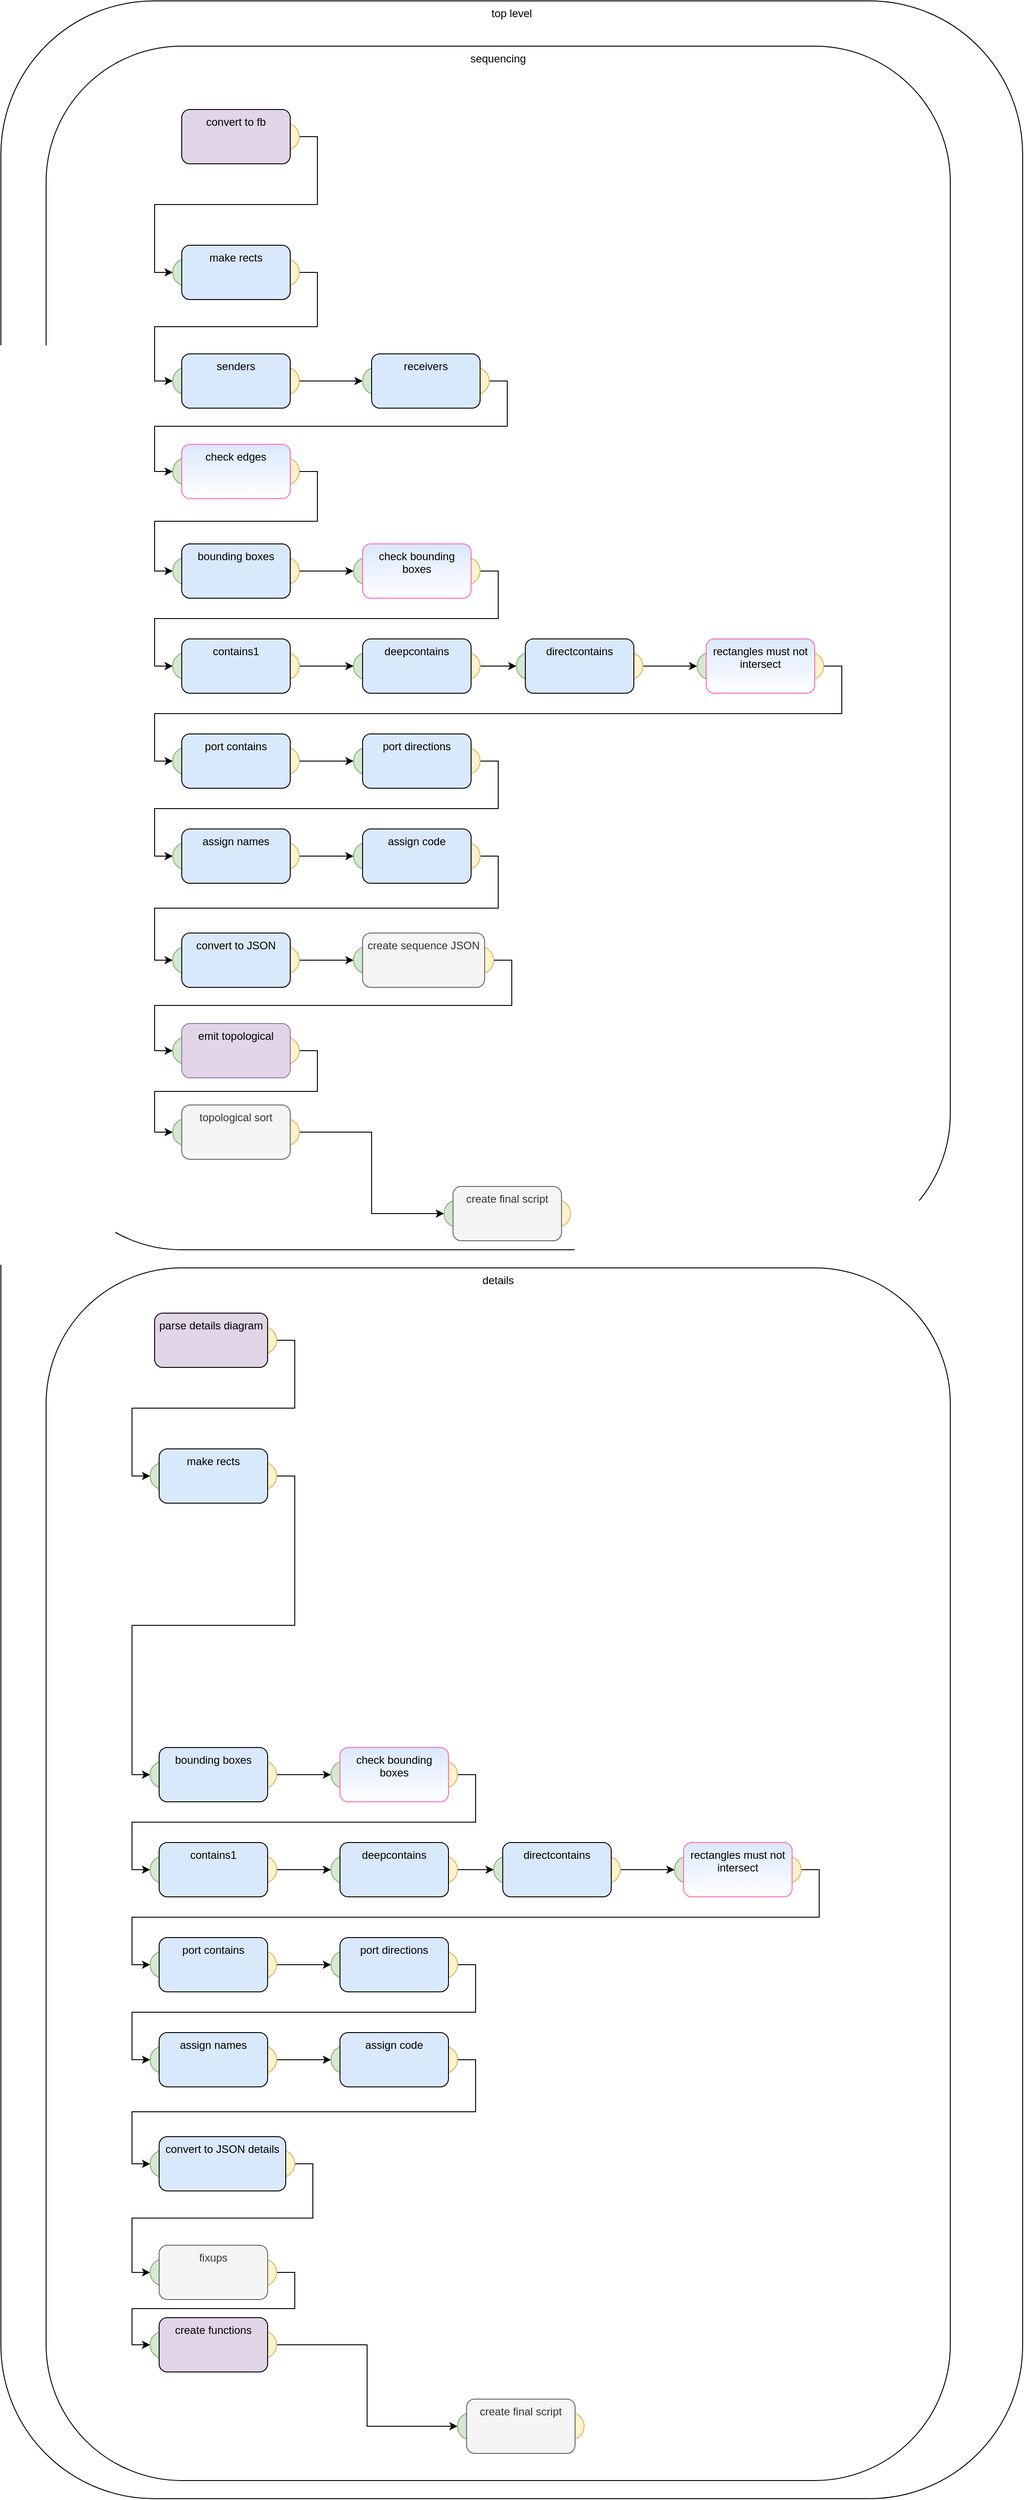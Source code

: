 <mxfile version="14.6.13" type="device"><diagram id="UL2OmWR_p9KJ0XYvqh1g" name="Page-1"><mxGraphModel dx="895" dy="705" grid="1" gridSize="10" guides="1" tooltips="1" connect="1" arrows="1" fold="1" page="1" pageScale="1" pageWidth="1100" pageHeight="850" math="0" shadow="0"><root><mxCell id="0"/><mxCell id="1" parent="0"/><mxCell id="_BXuvBF_HEh7i1vwQupw-83" value="top level" style="rounded=1;whiteSpace=wrap;html=1;verticalAlign=top;" vertex="1" parent="1"><mxGeometry x="10" y="60" width="1130" height="2760" as="geometry"/></mxCell><mxCell id="_BXuvBF_HEh7i1vwQupw-82" value="details" style="rounded=1;whiteSpace=wrap;html=1;verticalAlign=top;" vertex="1" parent="1"><mxGeometry x="60" y="1460" width="1000" height="1340" as="geometry"/></mxCell><mxCell id="ybbTwsdQuFU4afnuUeu4-42" value="sequencing" style="rounded=1;whiteSpace=wrap;html=1;verticalAlign=top;" parent="1" vertex="1"><mxGeometry x="60" y="110" width="1000" height="1330" as="geometry"/></mxCell><mxCell id="zQYMD_BdRtTKSIAUS-H2-179" style="edgeStyle=orthogonalEdgeStyle;rounded=0;orthogonalLoop=1;jettySize=auto;html=1;exitX=1;exitY=0.5;exitDx=0;exitDy=0;entryX=0;entryY=0.5;entryDx=0;entryDy=0;" parent="1" source="zQYMD_BdRtTKSIAUS-H2-92" target="zQYMD_BdRtTKSIAUS-H2-112" edge="1"><mxGeometry relative="1" as="geometry"/></mxCell><mxCell id="zQYMD_BdRtTKSIAUS-H2-92" value="" style="ellipse;whiteSpace=wrap;html=1;aspect=fixed;fillColor=#fff2cc;align=center;strokeColor=#d6b656;textOpacity=50;verticalAlign=top;" parent="1" vertex="1"><mxGeometry x="310" y="195" width="30" height="30" as="geometry"/></mxCell><mxCell id="zQYMD_BdRtTKSIAUS-H2-232" style="edgeStyle=orthogonalEdgeStyle;rounded=0;orthogonalLoop=1;jettySize=auto;html=1;exitX=1;exitY=0.5;exitDx=0;exitDy=0;entryX=0;entryY=0.5;entryDx=0;entryDy=0;" parent="1" source="zQYMD_BdRtTKSIAUS-H2-105" target="zQYMD_BdRtTKSIAUS-H2-163" edge="1"><mxGeometry relative="1" as="geometry"/></mxCell><mxCell id="zQYMD_BdRtTKSIAUS-H2-105" value="" style="ellipse;whiteSpace=wrap;html=1;aspect=fixed;fillColor=#fff2cc;align=center;strokeColor=#d6b656;textOpacity=50;verticalAlign=top;" parent="1" vertex="1"><mxGeometry x="310" y="345" width="30" height="30" as="geometry"/></mxCell><mxCell id="zQYMD_BdRtTKSIAUS-H2-234" style="edgeStyle=orthogonalEdgeStyle;rounded=0;orthogonalLoop=1;jettySize=auto;html=1;exitX=1;exitY=0.5;exitDx=0;exitDy=0;entryX=0;entryY=0.5;entryDx=0;entryDy=0;" parent="1" source="zQYMD_BdRtTKSIAUS-H2-107" target="zQYMD_BdRtTKSIAUS-H2-114" edge="1"><mxGeometry relative="1" as="geometry"/></mxCell><mxCell id="zQYMD_BdRtTKSIAUS-H2-107" value="" style="ellipse;whiteSpace=wrap;html=1;aspect=fixed;fillColor=#fff2cc;align=center;strokeColor=#d6b656;textOpacity=50;verticalAlign=top;" parent="1" vertex="1"><mxGeometry x="310" y="565" width="30" height="30" as="geometry"/></mxCell><mxCell id="zQYMD_BdRtTKSIAUS-H2-108" style="edgeStyle=orthogonalEdgeStyle;rounded=0;orthogonalLoop=1;jettySize=auto;html=1;exitX=1;exitY=0.5;exitDx=0;exitDy=0;" parent="1" source="zQYMD_BdRtTKSIAUS-H2-109" target="zQYMD_BdRtTKSIAUS-H2-115" edge="1"><mxGeometry relative="1" as="geometry"/></mxCell><mxCell id="zQYMD_BdRtTKSIAUS-H2-109" value="" style="ellipse;whiteSpace=wrap;html=1;aspect=fixed;fillColor=#fff2cc;align=center;strokeColor=#d6b656;textOpacity=50;verticalAlign=top;" parent="1" vertex="1"><mxGeometry x="310" y="675" width="30" height="30" as="geometry"/></mxCell><mxCell id="zQYMD_BdRtTKSIAUS-H2-199" style="edgeStyle=orthogonalEdgeStyle;rounded=0;orthogonalLoop=1;jettySize=auto;html=1;exitX=1;exitY=0.5;exitDx=0;exitDy=0;entryX=0;entryY=0.5;entryDx=0;entryDy=0;" parent="1" source="zQYMD_BdRtTKSIAUS-H2-111" target="zQYMD_BdRtTKSIAUS-H2-194" edge="1"><mxGeometry relative="1" as="geometry"/></mxCell><mxCell id="zQYMD_BdRtTKSIAUS-H2-111" value="" style="ellipse;whiteSpace=wrap;html=1;aspect=fixed;fillColor=#fff2cc;align=center;strokeColor=#d6b656;textOpacity=50;verticalAlign=top;" parent="1" vertex="1"><mxGeometry x="510" y="675" width="30" height="30" as="geometry"/></mxCell><mxCell id="zQYMD_BdRtTKSIAUS-H2-112" value="" style="ellipse;whiteSpace=wrap;html=1;aspect=fixed;fillColor=#d5e8d4;align=center;strokeColor=#82b366;textOpacity=50;verticalAlign=top;" parent="1" vertex="1"><mxGeometry x="200" y="345" width="30" height="30" as="geometry"/></mxCell><mxCell id="zQYMD_BdRtTKSIAUS-H2-113" value="" style="ellipse;whiteSpace=wrap;html=1;aspect=fixed;fillColor=#d5e8d4;align=center;strokeColor=#82b366;textOpacity=50;verticalAlign=top;" parent="1" vertex="1"><mxGeometry x="200" y="565" width="30" height="30" as="geometry"/></mxCell><mxCell id="zQYMD_BdRtTKSIAUS-H2-114" value="" style="ellipse;whiteSpace=wrap;html=1;aspect=fixed;fillColor=#d5e8d4;align=center;strokeColor=#82b366;textOpacity=50;verticalAlign=top;" parent="1" vertex="1"><mxGeometry x="200" y="675" width="30" height="30" as="geometry"/></mxCell><mxCell id="zQYMD_BdRtTKSIAUS-H2-115" value="" style="ellipse;whiteSpace=wrap;html=1;aspect=fixed;fillColor=#d5e8d4;align=center;strokeColor=#82b366;textOpacity=50;verticalAlign=top;" parent="1" vertex="1"><mxGeometry x="400" y="675" width="30" height="30" as="geometry"/></mxCell><mxCell id="zQYMD_BdRtTKSIAUS-H2-150" value="convert to fb" style="rounded=1;whiteSpace=wrap;html=1;fillColor=#e1d5e7;verticalAlign=top;" parent="1" vertex="1"><mxGeometry x="210" y="180" width="120" height="60" as="geometry"/></mxCell><mxCell id="zQYMD_BdRtTKSIAUS-H2-154" value="make rects" style="rounded=1;whiteSpace=wrap;html=1;fillColor=#dae8fc;verticalAlign=top;" parent="1" vertex="1"><mxGeometry x="210" y="330" width="120" height="60" as="geometry"/></mxCell><mxCell id="zQYMD_BdRtTKSIAUS-H2-155" value="check edges" style="rounded=1;whiteSpace=wrap;html=1;verticalAlign=top;fillColor=#dae8fc;gradientColor=#ffffff;strokeColor=#FF66B3;" parent="1" vertex="1"><mxGeometry x="210" y="550" width="120" height="60" as="geometry"/></mxCell><mxCell id="zQYMD_BdRtTKSIAUS-H2-156" value="bounding boxes" style="rounded=1;whiteSpace=wrap;html=1;fillColor=#dae8fc;verticalAlign=top;" parent="1" vertex="1"><mxGeometry x="210" y="660" width="120" height="60" as="geometry"/></mxCell><mxCell id="zQYMD_BdRtTKSIAUS-H2-157" value="check bounding boxes" style="rounded=1;whiteSpace=wrap;html=1;verticalAlign=top;fillColor=#dae8fc;gradientColor=#ffffff;strokeColor=#FF66B3;" parent="1" vertex="1"><mxGeometry x="410" y="660" width="120" height="60" as="geometry"/></mxCell><mxCell id="zQYMD_BdRtTKSIAUS-H2-162" value="" style="ellipse;whiteSpace=wrap;html=1;aspect=fixed;fillColor=#fff2cc;align=center;strokeColor=#d6b656;textOpacity=50;verticalAlign=top;" parent="1" vertex="1"><mxGeometry x="310" y="465" width="30" height="30" as="geometry"/></mxCell><mxCell id="zQYMD_BdRtTKSIAUS-H2-163" value="" style="ellipse;whiteSpace=wrap;html=1;aspect=fixed;fillColor=#d5e8d4;align=center;strokeColor=#82b366;textOpacity=50;verticalAlign=top;" parent="1" vertex="1"><mxGeometry x="200" y="465" width="30" height="30" as="geometry"/></mxCell><mxCell id="zQYMD_BdRtTKSIAUS-H2-164" style="edgeStyle=orthogonalEdgeStyle;rounded=0;orthogonalLoop=1;jettySize=auto;html=1;exitX=1;exitY=0.5;exitDx=0;exitDy=0;entryX=0;entryY=0.5;entryDx=0;entryDy=0;" parent="1" source="zQYMD_BdRtTKSIAUS-H2-165" target="zQYMD_BdRtTKSIAUS-H2-168" edge="1"><mxGeometry relative="1" as="geometry"/></mxCell><mxCell id="zQYMD_BdRtTKSIAUS-H2-165" value="" style="ellipse;whiteSpace=wrap;html=1;aspect=fixed;fillColor=#fff2cc;align=center;strokeColor=#d6b656;textOpacity=50;verticalAlign=top;" parent="1" vertex="1"><mxGeometry x="310" y="465" width="30" height="30" as="geometry"/></mxCell><mxCell id="zQYMD_BdRtTKSIAUS-H2-166" value="senders" style="rounded=1;whiteSpace=wrap;html=1;fillColor=#dae8fc;verticalAlign=top;" parent="1" vertex="1"><mxGeometry x="210" y="450" width="120" height="60" as="geometry"/></mxCell><mxCell id="zQYMD_BdRtTKSIAUS-H2-167" value="" style="ellipse;whiteSpace=wrap;html=1;aspect=fixed;fillColor=#fff2cc;align=center;strokeColor=#d6b656;textOpacity=50;verticalAlign=top;" parent="1" vertex="1"><mxGeometry x="520" y="465" width="30" height="30" as="geometry"/></mxCell><mxCell id="zQYMD_BdRtTKSIAUS-H2-168" value="" style="ellipse;whiteSpace=wrap;html=1;aspect=fixed;fillColor=#d5e8d4;align=center;strokeColor=#82b366;textOpacity=50;verticalAlign=top;" parent="1" vertex="1"><mxGeometry x="410" y="465" width="30" height="30" as="geometry"/></mxCell><mxCell id="zQYMD_BdRtTKSIAUS-H2-233" style="edgeStyle=orthogonalEdgeStyle;rounded=0;orthogonalLoop=1;jettySize=auto;html=1;exitX=1;exitY=0.5;exitDx=0;exitDy=0;entryX=0;entryY=0.5;entryDx=0;entryDy=0;" parent="1" source="zQYMD_BdRtTKSIAUS-H2-170" target="zQYMD_BdRtTKSIAUS-H2-113" edge="1"><mxGeometry relative="1" as="geometry"/></mxCell><mxCell id="zQYMD_BdRtTKSIAUS-H2-170" value="" style="ellipse;whiteSpace=wrap;html=1;aspect=fixed;fillColor=#fff2cc;align=center;strokeColor=#d6b656;textOpacity=50;verticalAlign=top;" parent="1" vertex="1"><mxGeometry x="520" y="465" width="30" height="30" as="geometry"/></mxCell><mxCell id="zQYMD_BdRtTKSIAUS-H2-171" value="receivers" style="rounded=1;whiteSpace=wrap;html=1;fillColor=#dae8fc;verticalAlign=top;" parent="1" vertex="1"><mxGeometry x="420" y="450" width="120" height="60" as="geometry"/></mxCell><mxCell id="zQYMD_BdRtTKSIAUS-H2-183" style="edgeStyle=orthogonalEdgeStyle;rounded=0;orthogonalLoop=1;jettySize=auto;html=1;exitX=1;exitY=0.5;exitDx=0;exitDy=0;" parent="1" source="zQYMD_BdRtTKSIAUS-H2-184" target="zQYMD_BdRtTKSIAUS-H2-187" edge="1"><mxGeometry relative="1" as="geometry"/></mxCell><mxCell id="zQYMD_BdRtTKSIAUS-H2-184" value="" style="ellipse;whiteSpace=wrap;html=1;aspect=fixed;fillColor=#fff2cc;align=center;strokeColor=#d6b656;textOpacity=50;verticalAlign=top;" parent="1" vertex="1"><mxGeometry x="690" y="780" width="30" height="30" as="geometry"/></mxCell><mxCell id="zQYMD_BdRtTKSIAUS-H2-215" style="edgeStyle=orthogonalEdgeStyle;rounded=0;orthogonalLoop=1;jettySize=auto;html=1;exitX=1;exitY=0.5;exitDx=0;exitDy=0;entryX=0;entryY=0.5;entryDx=0;entryDy=0;" parent="1" source="zQYMD_BdRtTKSIAUS-H2-185" target="zQYMD_BdRtTKSIAUS-H2-205" edge="1"><mxGeometry relative="1" as="geometry"/></mxCell><mxCell id="zQYMD_BdRtTKSIAUS-H2-185" value="" style="ellipse;whiteSpace=wrap;html=1;aspect=fixed;fillColor=#fff2cc;align=center;strokeColor=#d6b656;textOpacity=50;verticalAlign=top;" parent="1" vertex="1"><mxGeometry x="890" y="780" width="30" height="30" as="geometry"/></mxCell><mxCell id="zQYMD_BdRtTKSIAUS-H2-186" value="" style="ellipse;whiteSpace=wrap;html=1;aspect=fixed;fillColor=#d5e8d4;align=center;strokeColor=#82b366;textOpacity=50;verticalAlign=top;" parent="1" vertex="1"><mxGeometry x="580" y="780" width="30" height="30" as="geometry"/></mxCell><mxCell id="zQYMD_BdRtTKSIAUS-H2-187" value="" style="ellipse;whiteSpace=wrap;html=1;aspect=fixed;fillColor=#d5e8d4;align=center;strokeColor=#82b366;textOpacity=50;verticalAlign=top;" parent="1" vertex="1"><mxGeometry x="780" y="780" width="30" height="30" as="geometry"/></mxCell><mxCell id="zQYMD_BdRtTKSIAUS-H2-188" value="directcontains" style="rounded=1;whiteSpace=wrap;html=1;fillColor=#dae8fc;verticalAlign=top;" parent="1" vertex="1"><mxGeometry x="590" y="765" width="120" height="60" as="geometry"/></mxCell><mxCell id="zQYMD_BdRtTKSIAUS-H2-189" value="rectangles must not intersect" style="rounded=1;whiteSpace=wrap;html=1;verticalAlign=top;fillColor=#dae8fc;gradientColor=#ffffff;strokeColor=#FF66B3;" parent="1" vertex="1"><mxGeometry x="790" y="765" width="120" height="60" as="geometry"/></mxCell><mxCell id="zQYMD_BdRtTKSIAUS-H2-196" style="edgeStyle=orthogonalEdgeStyle;rounded=0;orthogonalLoop=1;jettySize=auto;html=1;exitX=1;exitY=0.5;exitDx=0;exitDy=0;entryX=0;entryY=0.5;entryDx=0;entryDy=0;" parent="1" source="zQYMD_BdRtTKSIAUS-H2-190" target="zQYMD_BdRtTKSIAUS-H2-186" edge="1"><mxGeometry relative="1" as="geometry"/></mxCell><mxCell id="zQYMD_BdRtTKSIAUS-H2-190" value="" style="ellipse;whiteSpace=wrap;html=1;aspect=fixed;fillColor=#fff2cc;align=center;strokeColor=#d6b656;textOpacity=50;verticalAlign=top;" parent="1" vertex="1"><mxGeometry x="510" y="780" width="30" height="30" as="geometry"/></mxCell><mxCell id="zQYMD_BdRtTKSIAUS-H2-191" value="" style="ellipse;whiteSpace=wrap;html=1;aspect=fixed;fillColor=#d5e8d4;align=center;strokeColor=#82b366;textOpacity=50;verticalAlign=top;" parent="1" vertex="1"><mxGeometry x="400" y="780" width="30" height="30" as="geometry"/></mxCell><mxCell id="zQYMD_BdRtTKSIAUS-H2-192" value="deepcontains" style="rounded=1;whiteSpace=wrap;html=1;fillColor=#dae8fc;verticalAlign=top;" parent="1" vertex="1"><mxGeometry x="410" y="765" width="120" height="60" as="geometry"/></mxCell><mxCell id="zQYMD_BdRtTKSIAUS-H2-198" style="edgeStyle=orthogonalEdgeStyle;rounded=0;orthogonalLoop=1;jettySize=auto;html=1;exitX=1;exitY=0.5;exitDx=0;exitDy=0;entryX=0;entryY=0.5;entryDx=0;entryDy=0;" parent="1" source="zQYMD_BdRtTKSIAUS-H2-193" target="zQYMD_BdRtTKSIAUS-H2-191" edge="1"><mxGeometry relative="1" as="geometry"/></mxCell><mxCell id="zQYMD_BdRtTKSIAUS-H2-193" value="" style="ellipse;whiteSpace=wrap;html=1;aspect=fixed;fillColor=#fff2cc;align=center;strokeColor=#d6b656;textOpacity=50;verticalAlign=top;" parent="1" vertex="1"><mxGeometry x="310" y="780" width="30" height="30" as="geometry"/></mxCell><mxCell id="zQYMD_BdRtTKSIAUS-H2-194" value="" style="ellipse;whiteSpace=wrap;html=1;aspect=fixed;fillColor=#d5e8d4;align=center;strokeColor=#82b366;textOpacity=50;verticalAlign=top;" parent="1" vertex="1"><mxGeometry x="200" y="780" width="30" height="30" as="geometry"/></mxCell><mxCell id="zQYMD_BdRtTKSIAUS-H2-195" value="contains1" style="rounded=1;whiteSpace=wrap;html=1;fillColor=#dae8fc;verticalAlign=top;" parent="1" vertex="1"><mxGeometry x="210" y="765" width="120" height="60" as="geometry"/></mxCell><mxCell id="zQYMD_BdRtTKSIAUS-H2-214" style="edgeStyle=orthogonalEdgeStyle;rounded=0;orthogonalLoop=1;jettySize=auto;html=1;exitX=1;exitY=0.5;exitDx=0;exitDy=0;entryX=0;entryY=0.5;entryDx=0;entryDy=0;" parent="1" source="zQYMD_BdRtTKSIAUS-H2-200" target="zQYMD_BdRtTKSIAUS-H2-212" edge="1"><mxGeometry relative="1" as="geometry"/></mxCell><mxCell id="zQYMD_BdRtTKSIAUS-H2-200" value="" style="ellipse;whiteSpace=wrap;html=1;aspect=fixed;fillColor=#fff2cc;align=center;strokeColor=#d6b656;textOpacity=50;verticalAlign=top;" parent="1" vertex="1"><mxGeometry x="510" y="885" width="30" height="30" as="geometry"/></mxCell><mxCell id="zQYMD_BdRtTKSIAUS-H2-201" value="" style="ellipse;whiteSpace=wrap;html=1;aspect=fixed;fillColor=#d5e8d4;align=center;strokeColor=#82b366;textOpacity=50;verticalAlign=top;" parent="1" vertex="1"><mxGeometry x="400" y="885" width="30" height="30" as="geometry"/></mxCell><mxCell id="zQYMD_BdRtTKSIAUS-H2-202" value="port directions" style="rounded=1;whiteSpace=wrap;html=1;fillColor=#dae8fc;verticalAlign=top;" parent="1" vertex="1"><mxGeometry x="410" y="870" width="120" height="60" as="geometry"/></mxCell><mxCell id="zQYMD_BdRtTKSIAUS-H2-203" style="edgeStyle=orthogonalEdgeStyle;rounded=0;orthogonalLoop=1;jettySize=auto;html=1;exitX=1;exitY=0.5;exitDx=0;exitDy=0;entryX=0;entryY=0.5;entryDx=0;entryDy=0;" parent="1" source="zQYMD_BdRtTKSIAUS-H2-204" target="zQYMD_BdRtTKSIAUS-H2-201" edge="1"><mxGeometry relative="1" as="geometry"/></mxCell><mxCell id="zQYMD_BdRtTKSIAUS-H2-204" value="" style="ellipse;whiteSpace=wrap;html=1;aspect=fixed;fillColor=#fff2cc;align=center;strokeColor=#d6b656;textOpacity=50;verticalAlign=top;" parent="1" vertex="1"><mxGeometry x="310" y="885" width="30" height="30" as="geometry"/></mxCell><mxCell id="zQYMD_BdRtTKSIAUS-H2-205" value="" style="ellipse;whiteSpace=wrap;html=1;aspect=fixed;fillColor=#d5e8d4;align=center;strokeColor=#82b366;textOpacity=50;verticalAlign=top;" parent="1" vertex="1"><mxGeometry x="200" y="885" width="30" height="30" as="geometry"/></mxCell><mxCell id="zQYMD_BdRtTKSIAUS-H2-206" value="port contains" style="rounded=1;whiteSpace=wrap;html=1;fillColor=#dae8fc;verticalAlign=top;" parent="1" vertex="1"><mxGeometry x="210" y="870" width="120" height="60" as="geometry"/></mxCell><mxCell id="zQYMD_BdRtTKSIAUS-H2-219" style="edgeStyle=orthogonalEdgeStyle;rounded=0;orthogonalLoop=1;jettySize=auto;html=1;exitX=1;exitY=0.5;exitDx=0;exitDy=0;entryX=0;entryY=0.5;entryDx=0;entryDy=0;" parent="1" source="zQYMD_BdRtTKSIAUS-H2-207" target="zQYMD_BdRtTKSIAUS-H2-217" edge="1"><mxGeometry relative="1" as="geometry"/></mxCell><mxCell id="zQYMD_BdRtTKSIAUS-H2-207" value="" style="ellipse;whiteSpace=wrap;html=1;aspect=fixed;fillColor=#fff2cc;align=center;strokeColor=#d6b656;textOpacity=50;verticalAlign=top;" parent="1" vertex="1"><mxGeometry x="510" y="990" width="30" height="30" as="geometry"/></mxCell><mxCell id="zQYMD_BdRtTKSIAUS-H2-208" value="" style="ellipse;whiteSpace=wrap;html=1;aspect=fixed;fillColor=#d5e8d4;align=center;strokeColor=#82b366;textOpacity=50;verticalAlign=top;" parent="1" vertex="1"><mxGeometry x="400" y="990" width="30" height="30" as="geometry"/></mxCell><mxCell id="zQYMD_BdRtTKSIAUS-H2-209" value="assign code" style="rounded=1;whiteSpace=wrap;html=1;fillColor=#dae8fc;verticalAlign=top;" parent="1" vertex="1"><mxGeometry x="410" y="975" width="120" height="60" as="geometry"/></mxCell><mxCell id="zQYMD_BdRtTKSIAUS-H2-210" style="edgeStyle=orthogonalEdgeStyle;rounded=0;orthogonalLoop=1;jettySize=auto;html=1;exitX=1;exitY=0.5;exitDx=0;exitDy=0;entryX=0;entryY=0.5;entryDx=0;entryDy=0;" parent="1" source="zQYMD_BdRtTKSIAUS-H2-211" target="zQYMD_BdRtTKSIAUS-H2-208" edge="1"><mxGeometry relative="1" as="geometry"/></mxCell><mxCell id="zQYMD_BdRtTKSIAUS-H2-211" value="" style="ellipse;whiteSpace=wrap;html=1;aspect=fixed;fillColor=#fff2cc;align=center;strokeColor=#d6b656;textOpacity=50;verticalAlign=top;" parent="1" vertex="1"><mxGeometry x="310" y="990" width="30" height="30" as="geometry"/></mxCell><mxCell id="zQYMD_BdRtTKSIAUS-H2-212" value="" style="ellipse;whiteSpace=wrap;html=1;aspect=fixed;fillColor=#d5e8d4;align=center;strokeColor=#82b366;textOpacity=50;verticalAlign=top;" parent="1" vertex="1"><mxGeometry x="200" y="990" width="30" height="30" as="geometry"/></mxCell><mxCell id="zQYMD_BdRtTKSIAUS-H2-213" value="assign names" style="rounded=1;whiteSpace=wrap;html=1;fillColor=#dae8fc;verticalAlign=top;" parent="1" vertex="1"><mxGeometry x="210" y="975" width="120" height="60" as="geometry"/></mxCell><mxCell id="_BXuvBF_HEh7i1vwQupw-100" style="edgeStyle=orthogonalEdgeStyle;rounded=0;orthogonalLoop=1;jettySize=auto;html=1;exitX=1;exitY=0.5;exitDx=0;exitDy=0;entryX=0;entryY=0.5;entryDx=0;entryDy=0;" edge="1" parent="1" source="zQYMD_BdRtTKSIAUS-H2-216" target="_BXuvBF_HEh7i1vwQupw-98"><mxGeometry relative="1" as="geometry"/></mxCell><mxCell id="zQYMD_BdRtTKSIAUS-H2-216" value="" style="ellipse;whiteSpace=wrap;html=1;aspect=fixed;fillColor=#fff2cc;align=center;strokeColor=#d6b656;textOpacity=50;verticalAlign=top;" parent="1" vertex="1"><mxGeometry x="310" y="1105" width="30" height="30" as="geometry"/></mxCell><mxCell id="zQYMD_BdRtTKSIAUS-H2-217" value="" style="ellipse;whiteSpace=wrap;html=1;aspect=fixed;fillColor=#d5e8d4;align=center;strokeColor=#82b366;textOpacity=50;verticalAlign=top;" parent="1" vertex="1"><mxGeometry x="200" y="1105" width="30" height="30" as="geometry"/></mxCell><mxCell id="zQYMD_BdRtTKSIAUS-H2-218" value="convert to JSON" style="rounded=1;whiteSpace=wrap;html=1;fillColor=#dae8fc;verticalAlign=top;" parent="1" vertex="1"><mxGeometry x="210" y="1090" width="120" height="60" as="geometry"/></mxCell><mxCell id="zQYMD_BdRtTKSIAUS-H2-230" style="edgeStyle=orthogonalEdgeStyle;rounded=0;orthogonalLoop=1;jettySize=auto;html=1;exitX=1;exitY=0.5;exitDx=0;exitDy=0;entryX=0;entryY=0.5;entryDx=0;entryDy=0;" parent="1" source="zQYMD_BdRtTKSIAUS-H2-220" target="zQYMD_BdRtTKSIAUS-H2-227" edge="1"><mxGeometry relative="1" as="geometry"/></mxCell><mxCell id="zQYMD_BdRtTKSIAUS-H2-220" value="" style="ellipse;whiteSpace=wrap;html=1;aspect=fixed;fillColor=#fff2cc;align=center;strokeColor=#d6b656;textOpacity=50;verticalAlign=top;" parent="1" vertex="1"><mxGeometry x="310" y="1205" width="30" height="30" as="geometry"/></mxCell><mxCell id="zQYMD_BdRtTKSIAUS-H2-221" value="" style="ellipse;whiteSpace=wrap;html=1;aspect=fixed;fillColor=#d5e8d4;align=center;strokeColor=#82b366;textOpacity=50;verticalAlign=top;" parent="1" vertex="1"><mxGeometry x="200" y="1205" width="30" height="30" as="geometry"/></mxCell><mxCell id="zQYMD_BdRtTKSIAUS-H2-222" value="emit topological" style="rounded=1;whiteSpace=wrap;html=1;fillColor=#e1d5e7;verticalAlign=top;strokeColor=#9673a6;" parent="1" vertex="1"><mxGeometry x="210" y="1190" width="120" height="60" as="geometry"/></mxCell><mxCell id="_BXuvBF_HEh7i1vwQupw-105" style="edgeStyle=orthogonalEdgeStyle;rounded=0;orthogonalLoop=1;jettySize=auto;html=1;exitX=1;exitY=0.5;exitDx=0;exitDy=0;entryX=0;entryY=0.5;entryDx=0;entryDy=0;" edge="1" parent="1" source="zQYMD_BdRtTKSIAUS-H2-226" target="_BXuvBF_HEh7i1vwQupw-103"><mxGeometry relative="1" as="geometry"/></mxCell><mxCell id="zQYMD_BdRtTKSIAUS-H2-226" value="" style="ellipse;whiteSpace=wrap;html=1;aspect=fixed;fillColor=#fff2cc;align=center;strokeColor=#d6b656;textOpacity=50;verticalAlign=top;" parent="1" vertex="1"><mxGeometry x="310" y="1295" width="30" height="30" as="geometry"/></mxCell><mxCell id="zQYMD_BdRtTKSIAUS-H2-227" value="" style="ellipse;whiteSpace=wrap;html=1;aspect=fixed;fillColor=#d5e8d4;align=center;strokeColor=#82b366;textOpacity=50;verticalAlign=top;" parent="1" vertex="1"><mxGeometry x="200" y="1295" width="30" height="30" as="geometry"/></mxCell><mxCell id="zQYMD_BdRtTKSIAUS-H2-228" value="topological sort" style="rounded=1;whiteSpace=wrap;html=1;fillColor=#f5f5f5;verticalAlign=top;strokeColor=#666666;fontColor=#333333;" parent="1" vertex="1"><mxGeometry x="210" y="1280" width="120" height="60" as="geometry"/></mxCell><mxCell id="_BXuvBF_HEh7i1vwQupw-10" style="edgeStyle=orthogonalEdgeStyle;rounded=0;orthogonalLoop=1;jettySize=auto;html=1;exitX=1;exitY=0.5;exitDx=0;exitDy=0;entryX=0;entryY=0.5;entryDx=0;entryDy=0;" edge="1" parent="1" source="_BXuvBF_HEh7i1vwQupw-11" target="_BXuvBF_HEh7i1vwQupw-20"><mxGeometry relative="1" as="geometry"/></mxCell><mxCell id="_BXuvBF_HEh7i1vwQupw-11" value="" style="ellipse;whiteSpace=wrap;html=1;aspect=fixed;fillColor=#fff2cc;align=center;strokeColor=#d6b656;textOpacity=50;verticalAlign=top;" vertex="1" parent="1"><mxGeometry x="285" y="1525" width="30" height="30" as="geometry"/></mxCell><mxCell id="_BXuvBF_HEh7i1vwQupw-84" style="edgeStyle=orthogonalEdgeStyle;rounded=0;orthogonalLoop=1;jettySize=auto;html=1;exitX=1;exitY=0.5;exitDx=0;exitDy=0;entryX=0;entryY=0.5;entryDx=0;entryDy=0;" edge="1" parent="1" source="_BXuvBF_HEh7i1vwQupw-13" target="_BXuvBF_HEh7i1vwQupw-22"><mxGeometry relative="1" as="geometry"/></mxCell><mxCell id="_BXuvBF_HEh7i1vwQupw-13" value="" style="ellipse;whiteSpace=wrap;html=1;aspect=fixed;fillColor=#fff2cc;align=center;strokeColor=#d6b656;textOpacity=50;verticalAlign=top;" vertex="1" parent="1"><mxGeometry x="285" y="1675" width="30" height="30" as="geometry"/></mxCell><mxCell id="_BXuvBF_HEh7i1vwQupw-16" style="edgeStyle=orthogonalEdgeStyle;rounded=0;orthogonalLoop=1;jettySize=auto;html=1;exitX=1;exitY=0.5;exitDx=0;exitDy=0;" edge="1" parent="1" source="_BXuvBF_HEh7i1vwQupw-17" target="_BXuvBF_HEh7i1vwQupw-23"><mxGeometry relative="1" as="geometry"/></mxCell><mxCell id="_BXuvBF_HEh7i1vwQupw-17" value="" style="ellipse;whiteSpace=wrap;html=1;aspect=fixed;fillColor=#fff2cc;align=center;strokeColor=#d6b656;textOpacity=50;verticalAlign=top;" vertex="1" parent="1"><mxGeometry x="285" y="2005" width="30" height="30" as="geometry"/></mxCell><mxCell id="_BXuvBF_HEh7i1vwQupw-18" style="edgeStyle=orthogonalEdgeStyle;rounded=0;orthogonalLoop=1;jettySize=auto;html=1;exitX=1;exitY=0.5;exitDx=0;exitDy=0;entryX=0;entryY=0.5;entryDx=0;entryDy=0;" edge="1" parent="1" source="_BXuvBF_HEh7i1vwQupw-19" target="_BXuvBF_HEh7i1vwQupw-53"><mxGeometry relative="1" as="geometry"/></mxCell><mxCell id="_BXuvBF_HEh7i1vwQupw-19" value="" style="ellipse;whiteSpace=wrap;html=1;aspect=fixed;fillColor=#fff2cc;align=center;strokeColor=#d6b656;textOpacity=50;verticalAlign=top;" vertex="1" parent="1"><mxGeometry x="485" y="2005" width="30" height="30" as="geometry"/></mxCell><mxCell id="_BXuvBF_HEh7i1vwQupw-20" value="" style="ellipse;whiteSpace=wrap;html=1;aspect=fixed;fillColor=#d5e8d4;align=center;strokeColor=#82b366;textOpacity=50;verticalAlign=top;" vertex="1" parent="1"><mxGeometry x="175" y="1675" width="30" height="30" as="geometry"/></mxCell><mxCell id="_BXuvBF_HEh7i1vwQupw-22" value="" style="ellipse;whiteSpace=wrap;html=1;aspect=fixed;fillColor=#d5e8d4;align=center;strokeColor=#82b366;textOpacity=50;verticalAlign=top;" vertex="1" parent="1"><mxGeometry x="175" y="2005" width="30" height="30" as="geometry"/></mxCell><mxCell id="_BXuvBF_HEh7i1vwQupw-23" value="" style="ellipse;whiteSpace=wrap;html=1;aspect=fixed;fillColor=#d5e8d4;align=center;strokeColor=#82b366;textOpacity=50;verticalAlign=top;" vertex="1" parent="1"><mxGeometry x="375" y="2005" width="30" height="30" as="geometry"/></mxCell><mxCell id="_BXuvBF_HEh7i1vwQupw-24" value="parse details diagram" style="rounded=1;whiteSpace=wrap;html=1;fillColor=#e1d5e7;verticalAlign=top;" vertex="1" parent="1"><mxGeometry x="180" y="1510" width="125" height="60" as="geometry"/></mxCell><mxCell id="_BXuvBF_HEh7i1vwQupw-25" value="make rects" style="rounded=1;whiteSpace=wrap;html=1;fillColor=#dae8fc;verticalAlign=top;" vertex="1" parent="1"><mxGeometry x="185" y="1660" width="120" height="60" as="geometry"/></mxCell><mxCell id="_BXuvBF_HEh7i1vwQupw-27" value="bounding boxes" style="rounded=1;whiteSpace=wrap;html=1;fillColor=#dae8fc;verticalAlign=top;" vertex="1" parent="1"><mxGeometry x="185" y="1990" width="120" height="60" as="geometry"/></mxCell><mxCell id="_BXuvBF_HEh7i1vwQupw-28" value="check bounding boxes" style="rounded=1;whiteSpace=wrap;html=1;verticalAlign=top;fillColor=#dae8fc;gradientColor=#ffffff;strokeColor=#FF66B3;" vertex="1" parent="1"><mxGeometry x="385" y="1990" width="120" height="60" as="geometry"/></mxCell><mxCell id="_BXuvBF_HEh7i1vwQupw-39" style="edgeStyle=orthogonalEdgeStyle;rounded=0;orthogonalLoop=1;jettySize=auto;html=1;exitX=1;exitY=0.5;exitDx=0;exitDy=0;" edge="1" parent="1" source="_BXuvBF_HEh7i1vwQupw-40" target="_BXuvBF_HEh7i1vwQupw-44"><mxGeometry relative="1" as="geometry"/></mxCell><mxCell id="_BXuvBF_HEh7i1vwQupw-40" value="" style="ellipse;whiteSpace=wrap;html=1;aspect=fixed;fillColor=#fff2cc;align=center;strokeColor=#d6b656;textOpacity=50;verticalAlign=top;" vertex="1" parent="1"><mxGeometry x="665" y="2110" width="30" height="30" as="geometry"/></mxCell><mxCell id="_BXuvBF_HEh7i1vwQupw-41" style="edgeStyle=orthogonalEdgeStyle;rounded=0;orthogonalLoop=1;jettySize=auto;html=1;exitX=1;exitY=0.5;exitDx=0;exitDy=0;entryX=0;entryY=0.5;entryDx=0;entryDy=0;" edge="1" parent="1" source="_BXuvBF_HEh7i1vwQupw-42" target="_BXuvBF_HEh7i1vwQupw-61"><mxGeometry relative="1" as="geometry"/></mxCell><mxCell id="_BXuvBF_HEh7i1vwQupw-42" value="" style="ellipse;whiteSpace=wrap;html=1;aspect=fixed;fillColor=#fff2cc;align=center;strokeColor=#d6b656;textOpacity=50;verticalAlign=top;" vertex="1" parent="1"><mxGeometry x="865" y="2110" width="30" height="30" as="geometry"/></mxCell><mxCell id="_BXuvBF_HEh7i1vwQupw-43" value="" style="ellipse;whiteSpace=wrap;html=1;aspect=fixed;fillColor=#d5e8d4;align=center;strokeColor=#82b366;textOpacity=50;verticalAlign=top;" vertex="1" parent="1"><mxGeometry x="555" y="2110" width="30" height="30" as="geometry"/></mxCell><mxCell id="_BXuvBF_HEh7i1vwQupw-44" value="" style="ellipse;whiteSpace=wrap;html=1;aspect=fixed;fillColor=#d5e8d4;align=center;strokeColor=#82b366;textOpacity=50;verticalAlign=top;" vertex="1" parent="1"><mxGeometry x="755" y="2110" width="30" height="30" as="geometry"/></mxCell><mxCell id="_BXuvBF_HEh7i1vwQupw-45" value="directcontains" style="rounded=1;whiteSpace=wrap;html=1;fillColor=#dae8fc;verticalAlign=top;" vertex="1" parent="1"><mxGeometry x="565" y="2095" width="120" height="60" as="geometry"/></mxCell><mxCell id="_BXuvBF_HEh7i1vwQupw-46" value="rectangles must not intersect" style="rounded=1;whiteSpace=wrap;html=1;verticalAlign=top;fillColor=#dae8fc;gradientColor=#ffffff;strokeColor=#FF66B3;" vertex="1" parent="1"><mxGeometry x="765" y="2095" width="120" height="60" as="geometry"/></mxCell><mxCell id="_BXuvBF_HEh7i1vwQupw-47" style="edgeStyle=orthogonalEdgeStyle;rounded=0;orthogonalLoop=1;jettySize=auto;html=1;exitX=1;exitY=0.5;exitDx=0;exitDy=0;entryX=0;entryY=0.5;entryDx=0;entryDy=0;" edge="1" parent="1" source="_BXuvBF_HEh7i1vwQupw-48" target="_BXuvBF_HEh7i1vwQupw-43"><mxGeometry relative="1" as="geometry"/></mxCell><mxCell id="_BXuvBF_HEh7i1vwQupw-48" value="" style="ellipse;whiteSpace=wrap;html=1;aspect=fixed;fillColor=#fff2cc;align=center;strokeColor=#d6b656;textOpacity=50;verticalAlign=top;" vertex="1" parent="1"><mxGeometry x="485" y="2110" width="30" height="30" as="geometry"/></mxCell><mxCell id="_BXuvBF_HEh7i1vwQupw-49" value="" style="ellipse;whiteSpace=wrap;html=1;aspect=fixed;fillColor=#d5e8d4;align=center;strokeColor=#82b366;textOpacity=50;verticalAlign=top;" vertex="1" parent="1"><mxGeometry x="375" y="2110" width="30" height="30" as="geometry"/></mxCell><mxCell id="_BXuvBF_HEh7i1vwQupw-50" value="deepcontains" style="rounded=1;whiteSpace=wrap;html=1;fillColor=#dae8fc;verticalAlign=top;" vertex="1" parent="1"><mxGeometry x="385" y="2095" width="120" height="60" as="geometry"/></mxCell><mxCell id="_BXuvBF_HEh7i1vwQupw-51" style="edgeStyle=orthogonalEdgeStyle;rounded=0;orthogonalLoop=1;jettySize=auto;html=1;exitX=1;exitY=0.5;exitDx=0;exitDy=0;entryX=0;entryY=0.5;entryDx=0;entryDy=0;" edge="1" parent="1" source="_BXuvBF_HEh7i1vwQupw-52" target="_BXuvBF_HEh7i1vwQupw-49"><mxGeometry relative="1" as="geometry"/></mxCell><mxCell id="_BXuvBF_HEh7i1vwQupw-52" value="" style="ellipse;whiteSpace=wrap;html=1;aspect=fixed;fillColor=#fff2cc;align=center;strokeColor=#d6b656;textOpacity=50;verticalAlign=top;" vertex="1" parent="1"><mxGeometry x="285" y="2110" width="30" height="30" as="geometry"/></mxCell><mxCell id="_BXuvBF_HEh7i1vwQupw-53" value="" style="ellipse;whiteSpace=wrap;html=1;aspect=fixed;fillColor=#d5e8d4;align=center;strokeColor=#82b366;textOpacity=50;verticalAlign=top;" vertex="1" parent="1"><mxGeometry x="175" y="2110" width="30" height="30" as="geometry"/></mxCell><mxCell id="_BXuvBF_HEh7i1vwQupw-54" value="contains1" style="rounded=1;whiteSpace=wrap;html=1;fillColor=#dae8fc;verticalAlign=top;" vertex="1" parent="1"><mxGeometry x="185" y="2095" width="120" height="60" as="geometry"/></mxCell><mxCell id="_BXuvBF_HEh7i1vwQupw-55" style="edgeStyle=orthogonalEdgeStyle;rounded=0;orthogonalLoop=1;jettySize=auto;html=1;exitX=1;exitY=0.5;exitDx=0;exitDy=0;entryX=0;entryY=0.5;entryDx=0;entryDy=0;" edge="1" parent="1" source="_BXuvBF_HEh7i1vwQupw-56" target="_BXuvBF_HEh7i1vwQupw-69"><mxGeometry relative="1" as="geometry"/></mxCell><mxCell id="_BXuvBF_HEh7i1vwQupw-56" value="" style="ellipse;whiteSpace=wrap;html=1;aspect=fixed;fillColor=#fff2cc;align=center;strokeColor=#d6b656;textOpacity=50;verticalAlign=top;" vertex="1" parent="1"><mxGeometry x="485" y="2215" width="30" height="30" as="geometry"/></mxCell><mxCell id="_BXuvBF_HEh7i1vwQupw-57" value="" style="ellipse;whiteSpace=wrap;html=1;aspect=fixed;fillColor=#d5e8d4;align=center;strokeColor=#82b366;textOpacity=50;verticalAlign=top;" vertex="1" parent="1"><mxGeometry x="375" y="2215" width="30" height="30" as="geometry"/></mxCell><mxCell id="_BXuvBF_HEh7i1vwQupw-58" value="port directions" style="rounded=1;whiteSpace=wrap;html=1;fillColor=#dae8fc;verticalAlign=top;" vertex="1" parent="1"><mxGeometry x="385" y="2200" width="120" height="60" as="geometry"/></mxCell><mxCell id="_BXuvBF_HEh7i1vwQupw-59" style="edgeStyle=orthogonalEdgeStyle;rounded=0;orthogonalLoop=1;jettySize=auto;html=1;exitX=1;exitY=0.5;exitDx=0;exitDy=0;entryX=0;entryY=0.5;entryDx=0;entryDy=0;" edge="1" parent="1" source="_BXuvBF_HEh7i1vwQupw-60" target="_BXuvBF_HEh7i1vwQupw-57"><mxGeometry relative="1" as="geometry"/></mxCell><mxCell id="_BXuvBF_HEh7i1vwQupw-60" value="" style="ellipse;whiteSpace=wrap;html=1;aspect=fixed;fillColor=#fff2cc;align=center;strokeColor=#d6b656;textOpacity=50;verticalAlign=top;" vertex="1" parent="1"><mxGeometry x="285" y="2215" width="30" height="30" as="geometry"/></mxCell><mxCell id="_BXuvBF_HEh7i1vwQupw-61" value="" style="ellipse;whiteSpace=wrap;html=1;aspect=fixed;fillColor=#d5e8d4;align=center;strokeColor=#82b366;textOpacity=50;verticalAlign=top;" vertex="1" parent="1"><mxGeometry x="175" y="2215" width="30" height="30" as="geometry"/></mxCell><mxCell id="_BXuvBF_HEh7i1vwQupw-62" value="port contains" style="rounded=1;whiteSpace=wrap;html=1;fillColor=#dae8fc;verticalAlign=top;" vertex="1" parent="1"><mxGeometry x="185" y="2200" width="120" height="60" as="geometry"/></mxCell><mxCell id="_BXuvBF_HEh7i1vwQupw-63" style="edgeStyle=orthogonalEdgeStyle;rounded=0;orthogonalLoop=1;jettySize=auto;html=1;exitX=1;exitY=0.5;exitDx=0;exitDy=0;entryX=0;entryY=0.5;entryDx=0;entryDy=0;" edge="1" parent="1" source="_BXuvBF_HEh7i1vwQupw-64" target="_BXuvBF_HEh7i1vwQupw-73"><mxGeometry relative="1" as="geometry"/></mxCell><mxCell id="_BXuvBF_HEh7i1vwQupw-64" value="" style="ellipse;whiteSpace=wrap;html=1;aspect=fixed;fillColor=#fff2cc;align=center;strokeColor=#d6b656;textOpacity=50;verticalAlign=top;" vertex="1" parent="1"><mxGeometry x="485" y="2320" width="30" height="30" as="geometry"/></mxCell><mxCell id="_BXuvBF_HEh7i1vwQupw-65" value="" style="ellipse;whiteSpace=wrap;html=1;aspect=fixed;fillColor=#d5e8d4;align=center;strokeColor=#82b366;textOpacity=50;verticalAlign=top;" vertex="1" parent="1"><mxGeometry x="375" y="2320" width="30" height="30" as="geometry"/></mxCell><mxCell id="_BXuvBF_HEh7i1vwQupw-66" value="assign code" style="rounded=1;whiteSpace=wrap;html=1;fillColor=#dae8fc;verticalAlign=top;" vertex="1" parent="1"><mxGeometry x="385" y="2305" width="120" height="60" as="geometry"/></mxCell><mxCell id="_BXuvBF_HEh7i1vwQupw-67" style="edgeStyle=orthogonalEdgeStyle;rounded=0;orthogonalLoop=1;jettySize=auto;html=1;exitX=1;exitY=0.5;exitDx=0;exitDy=0;entryX=0;entryY=0.5;entryDx=0;entryDy=0;" edge="1" parent="1" source="_BXuvBF_HEh7i1vwQupw-68" target="_BXuvBF_HEh7i1vwQupw-65"><mxGeometry relative="1" as="geometry"/></mxCell><mxCell id="_BXuvBF_HEh7i1vwQupw-68" value="" style="ellipse;whiteSpace=wrap;html=1;aspect=fixed;fillColor=#fff2cc;align=center;strokeColor=#d6b656;textOpacity=50;verticalAlign=top;" vertex="1" parent="1"><mxGeometry x="285" y="2320" width="30" height="30" as="geometry"/></mxCell><mxCell id="_BXuvBF_HEh7i1vwQupw-69" value="" style="ellipse;whiteSpace=wrap;html=1;aspect=fixed;fillColor=#d5e8d4;align=center;strokeColor=#82b366;textOpacity=50;verticalAlign=top;" vertex="1" parent="1"><mxGeometry x="175" y="2320" width="30" height="30" as="geometry"/></mxCell><mxCell id="_BXuvBF_HEh7i1vwQupw-70" value="assign names" style="rounded=1;whiteSpace=wrap;html=1;fillColor=#dae8fc;verticalAlign=top;" vertex="1" parent="1"><mxGeometry x="185" y="2305" width="120" height="60" as="geometry"/></mxCell><mxCell id="_BXuvBF_HEh7i1vwQupw-88" style="edgeStyle=orthogonalEdgeStyle;rounded=0;orthogonalLoop=1;jettySize=auto;html=1;exitX=1;exitY=0.5;exitDx=0;exitDy=0;entryX=0;entryY=0.5;entryDx=0;entryDy=0;" edge="1" parent="1" source="_BXuvBF_HEh7i1vwQupw-72" target="_BXuvBF_HEh7i1vwQupw-87"><mxGeometry relative="1" as="geometry"/></mxCell><mxCell id="_BXuvBF_HEh7i1vwQupw-72" value="" style="ellipse;whiteSpace=wrap;html=1;aspect=fixed;fillColor=#fff2cc;align=center;strokeColor=#d6b656;textOpacity=50;verticalAlign=top;" vertex="1" parent="1"><mxGeometry x="305" y="2435" width="30" height="30" as="geometry"/></mxCell><mxCell id="_BXuvBF_HEh7i1vwQupw-73" value="" style="ellipse;whiteSpace=wrap;html=1;aspect=fixed;fillColor=#d5e8d4;align=center;strokeColor=#82b366;textOpacity=50;verticalAlign=top;" vertex="1" parent="1"><mxGeometry x="175" y="2435" width="30" height="30" as="geometry"/></mxCell><mxCell id="_BXuvBF_HEh7i1vwQupw-74" value="convert to JSON details" style="rounded=1;whiteSpace=wrap;html=1;fillColor=#dae8fc;verticalAlign=top;" vertex="1" parent="1"><mxGeometry x="185" y="2420" width="140" height="60" as="geometry"/></mxCell><mxCell id="_BXuvBF_HEh7i1vwQupw-95" style="edgeStyle=orthogonalEdgeStyle;rounded=0;orthogonalLoop=1;jettySize=auto;html=1;exitX=1;exitY=0.5;exitDx=0;exitDy=0;entryX=0;entryY=0.5;entryDx=0;entryDy=0;" edge="1" parent="1" source="_BXuvBF_HEh7i1vwQupw-85" target="_BXuvBF_HEh7i1vwQupw-90"><mxGeometry relative="1" as="geometry"/></mxCell><mxCell id="_BXuvBF_HEh7i1vwQupw-85" value="" style="ellipse;whiteSpace=wrap;html=1;aspect=fixed;fillColor=#fff2cc;align=center;strokeColor=#d6b656;textOpacity=50;verticalAlign=top;" vertex="1" parent="1"><mxGeometry x="285" y="2555" width="30" height="30" as="geometry"/></mxCell><mxCell id="_BXuvBF_HEh7i1vwQupw-87" value="" style="ellipse;whiteSpace=wrap;html=1;aspect=fixed;fillColor=#d5e8d4;align=center;strokeColor=#82b366;textOpacity=50;verticalAlign=top;" vertex="1" parent="1"><mxGeometry x="175" y="2555" width="30" height="30" as="geometry"/></mxCell><mxCell id="_BXuvBF_HEh7i1vwQupw-86" value="fixups" style="rounded=1;whiteSpace=wrap;html=1;fillColor=#f5f5f5;verticalAlign=top;strokeColor=#666666;fontColor=#333333;" vertex="1" parent="1"><mxGeometry x="185" y="2540" width="120" height="60" as="geometry"/></mxCell><mxCell id="_BXuvBF_HEh7i1vwQupw-96" style="edgeStyle=orthogonalEdgeStyle;rounded=0;orthogonalLoop=1;jettySize=auto;html=1;exitX=1;exitY=0.5;exitDx=0;exitDy=0;entryX=0;entryY=0.5;entryDx=0;entryDy=0;" edge="1" parent="1" source="_BXuvBF_HEh7i1vwQupw-89" target="_BXuvBF_HEh7i1vwQupw-93"><mxGeometry relative="1" as="geometry"/></mxCell><mxCell id="_BXuvBF_HEh7i1vwQupw-89" value="" style="ellipse;whiteSpace=wrap;html=1;aspect=fixed;fillColor=#fff2cc;align=center;strokeColor=#d6b656;textOpacity=50;verticalAlign=top;" vertex="1" parent="1"><mxGeometry x="285" y="2635" width="30" height="30" as="geometry"/></mxCell><mxCell id="_BXuvBF_HEh7i1vwQupw-90" value="" style="ellipse;whiteSpace=wrap;html=1;aspect=fixed;fillColor=#d5e8d4;align=center;strokeColor=#82b366;textOpacity=50;verticalAlign=top;" vertex="1" parent="1"><mxGeometry x="175" y="2635" width="30" height="30" as="geometry"/></mxCell><mxCell id="_BXuvBF_HEh7i1vwQupw-91" value="create functions" style="rounded=1;whiteSpace=wrap;html=1;fillColor=#e1d5e7;verticalAlign=top;" vertex="1" parent="1"><mxGeometry x="185" y="2620" width="120" height="60" as="geometry"/></mxCell><mxCell id="_BXuvBF_HEh7i1vwQupw-92" value="" style="ellipse;whiteSpace=wrap;html=1;aspect=fixed;fillColor=#fff2cc;align=center;strokeColor=#d6b656;textOpacity=50;verticalAlign=top;" vertex="1" parent="1"><mxGeometry x="625" y="2725" width="30" height="30" as="geometry"/></mxCell><mxCell id="_BXuvBF_HEh7i1vwQupw-93" value="" style="ellipse;whiteSpace=wrap;html=1;aspect=fixed;fillColor=#d5e8d4;align=center;strokeColor=#82b366;textOpacity=50;verticalAlign=top;" vertex="1" parent="1"><mxGeometry x="515" y="2725" width="30" height="30" as="geometry"/></mxCell><mxCell id="_BXuvBF_HEh7i1vwQupw-94" value="create final script" style="rounded=1;whiteSpace=wrap;html=1;fillColor=#f5f5f5;verticalAlign=top;strokeColor=#666666;fontColor=#333333;" vertex="1" parent="1"><mxGeometry x="525" y="2710" width="120" height="60" as="geometry"/></mxCell><mxCell id="_BXuvBF_HEh7i1vwQupw-101" style="edgeStyle=orthogonalEdgeStyle;rounded=0;orthogonalLoop=1;jettySize=auto;html=1;exitX=1;exitY=0.5;exitDx=0;exitDy=0;entryX=0;entryY=0.5;entryDx=0;entryDy=0;" edge="1" parent="1" source="_BXuvBF_HEh7i1vwQupw-97" target="zQYMD_BdRtTKSIAUS-H2-221"><mxGeometry relative="1" as="geometry"/></mxCell><mxCell id="_BXuvBF_HEh7i1vwQupw-97" value="" style="ellipse;whiteSpace=wrap;html=1;aspect=fixed;fillColor=#fff2cc;align=center;strokeColor=#d6b656;textOpacity=50;verticalAlign=top;" vertex="1" parent="1"><mxGeometry x="525" y="1105" width="30" height="30" as="geometry"/></mxCell><mxCell id="_BXuvBF_HEh7i1vwQupw-98" value="" style="ellipse;whiteSpace=wrap;html=1;aspect=fixed;fillColor=#d5e8d4;align=center;strokeColor=#82b366;textOpacity=50;verticalAlign=top;" vertex="1" parent="1"><mxGeometry x="400" y="1105" width="30" height="30" as="geometry"/></mxCell><mxCell id="_BXuvBF_HEh7i1vwQupw-99" value="create sequence JSON" style="rounded=1;whiteSpace=wrap;html=1;fillColor=#f5f5f5;verticalAlign=top;strokeColor=#666666;fontColor=#333333;" vertex="1" parent="1"><mxGeometry x="410" y="1090" width="135" height="60" as="geometry"/></mxCell><mxCell id="_BXuvBF_HEh7i1vwQupw-102" value="" style="ellipse;whiteSpace=wrap;html=1;aspect=fixed;fillColor=#fff2cc;align=center;strokeColor=#d6b656;textOpacity=50;verticalAlign=top;" vertex="1" parent="1"><mxGeometry x="610" y="1385" width="30" height="30" as="geometry"/></mxCell><mxCell id="_BXuvBF_HEh7i1vwQupw-103" value="" style="ellipse;whiteSpace=wrap;html=1;aspect=fixed;fillColor=#d5e8d4;align=center;strokeColor=#82b366;textOpacity=50;verticalAlign=top;" vertex="1" parent="1"><mxGeometry x="500" y="1385" width="30" height="30" as="geometry"/></mxCell><mxCell id="_BXuvBF_HEh7i1vwQupw-104" value="create final script" style="rounded=1;whiteSpace=wrap;html=1;fillColor=#f5f5f5;verticalAlign=top;strokeColor=#666666;fontColor=#333333;" vertex="1" parent="1"><mxGeometry x="510" y="1370" width="120" height="60" as="geometry"/></mxCell></root></mxGraphModel></diagram></mxfile>